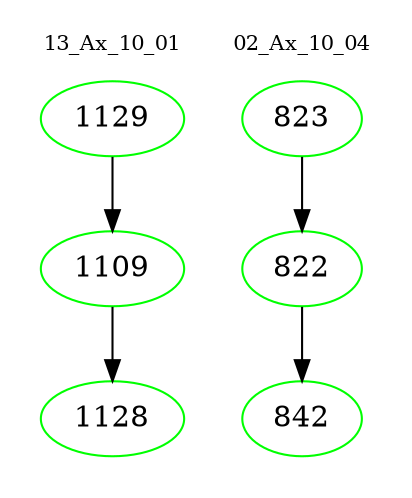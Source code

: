 digraph{
subgraph cluster_0 {
color = white
label = "13_Ax_10_01";
fontsize=10;
T0_1129 [label="1129", color="green"]
T0_1129 -> T0_1109 [color="black"]
T0_1109 [label="1109", color="green"]
T0_1109 -> T0_1128 [color="black"]
T0_1128 [label="1128", color="green"]
}
subgraph cluster_1 {
color = white
label = "02_Ax_10_04";
fontsize=10;
T1_823 [label="823", color="green"]
T1_823 -> T1_822 [color="black"]
T1_822 [label="822", color="green"]
T1_822 -> T1_842 [color="black"]
T1_842 [label="842", color="green"]
}
}
